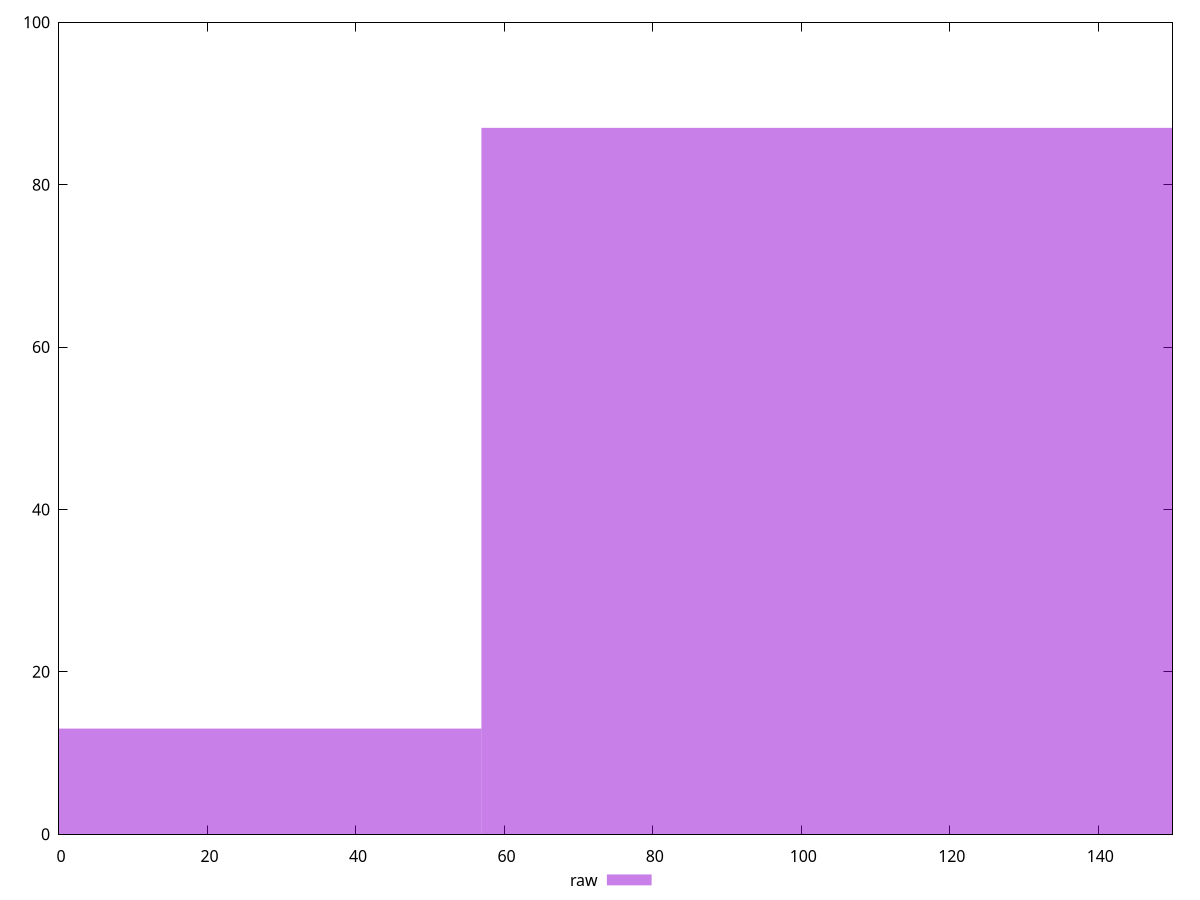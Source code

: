 reset

$raw <<EOF
113.80187296383802 87
0 13
EOF

set key outside below
set boxwidth 113.80187296383802
set xrange [0:150]
set yrange [0:100]
set trange [0:100]
set style fill transparent solid 0.5 noborder
set terminal svg size 640, 490 enhanced background rgb 'white'
set output "reports/report_00033_2021-03-01T14-23-16.841Z/unused-css-rules/samples/astro-inner-cached/raw/histogram.svg"

plot $raw title "raw" with boxes

reset
